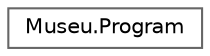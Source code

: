 digraph "Graphical Class Hierarchy"
{
 // LATEX_PDF_SIZE
  bgcolor="transparent";
  edge [fontname=Helvetica,fontsize=10,labelfontname=Helvetica,labelfontsize=10];
  node [fontname=Helvetica,fontsize=10,shape=box,height=0.2,width=0.4];
  rankdir="LR";
  Node0 [id="Node000000",label="Museu.Program",height=0.2,width=0.4,color="grey40", fillcolor="white", style="filled",URL="$class_museu_1_1_program.html",tooltip=" "];
}
